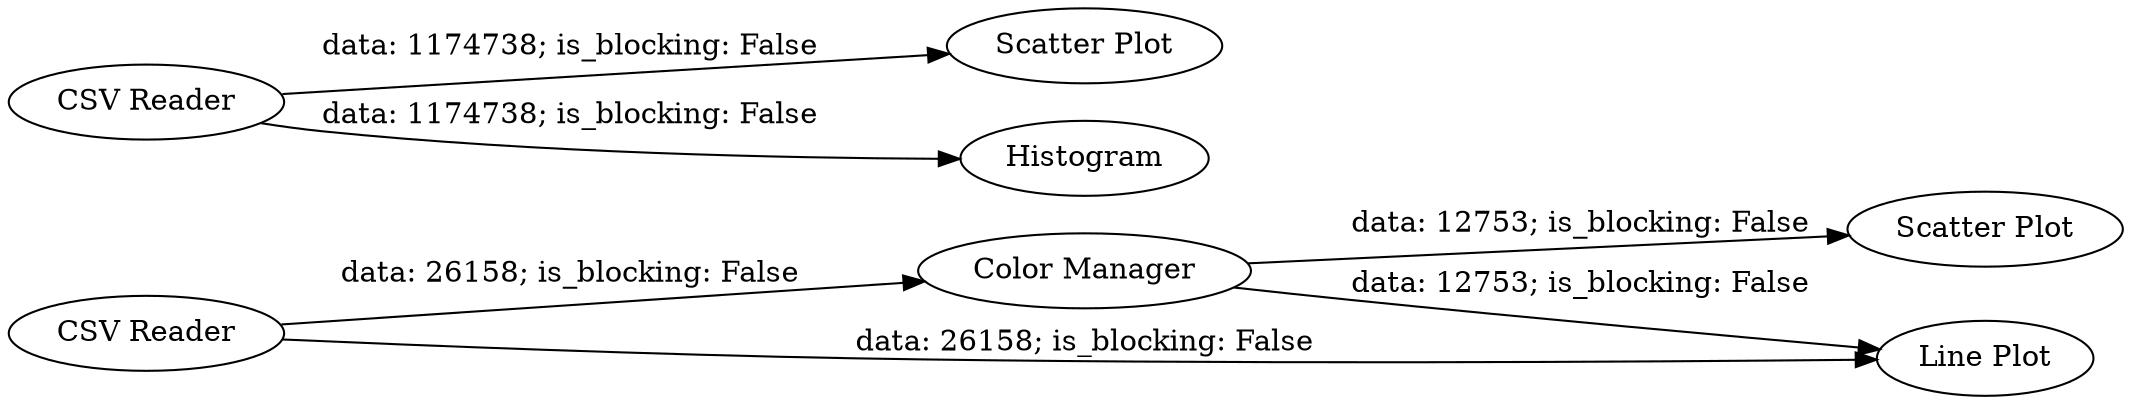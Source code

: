 digraph {
	"987571673216186843_5" [label="CSV Reader"]
	"987571673216186843_6" [label="Scatter Plot"]
	"987571673216186843_1" [label="CSV Reader"]
	"987571673216186843_3" [label="Scatter Plot"]
	"987571673216186843_4" [label="Color Manager"]
	"987571673216186843_7" [label="Line Plot"]
	"987571673216186843_2" [label=Histogram]
	"987571673216186843_4" -> "987571673216186843_7" [label="data: 12753; is_blocking: False"]
	"987571673216186843_1" -> "987571673216186843_3" [label="data: 1174738; is_blocking: False"]
	"987571673216186843_5" -> "987571673216186843_4" [label="data: 26158; is_blocking: False"]
	"987571673216186843_4" -> "987571673216186843_6" [label="data: 12753; is_blocking: False"]
	"987571673216186843_1" -> "987571673216186843_2" [label="data: 1174738; is_blocking: False"]
	"987571673216186843_5" -> "987571673216186843_7" [label="data: 26158; is_blocking: False"]
	rankdir=LR
}

